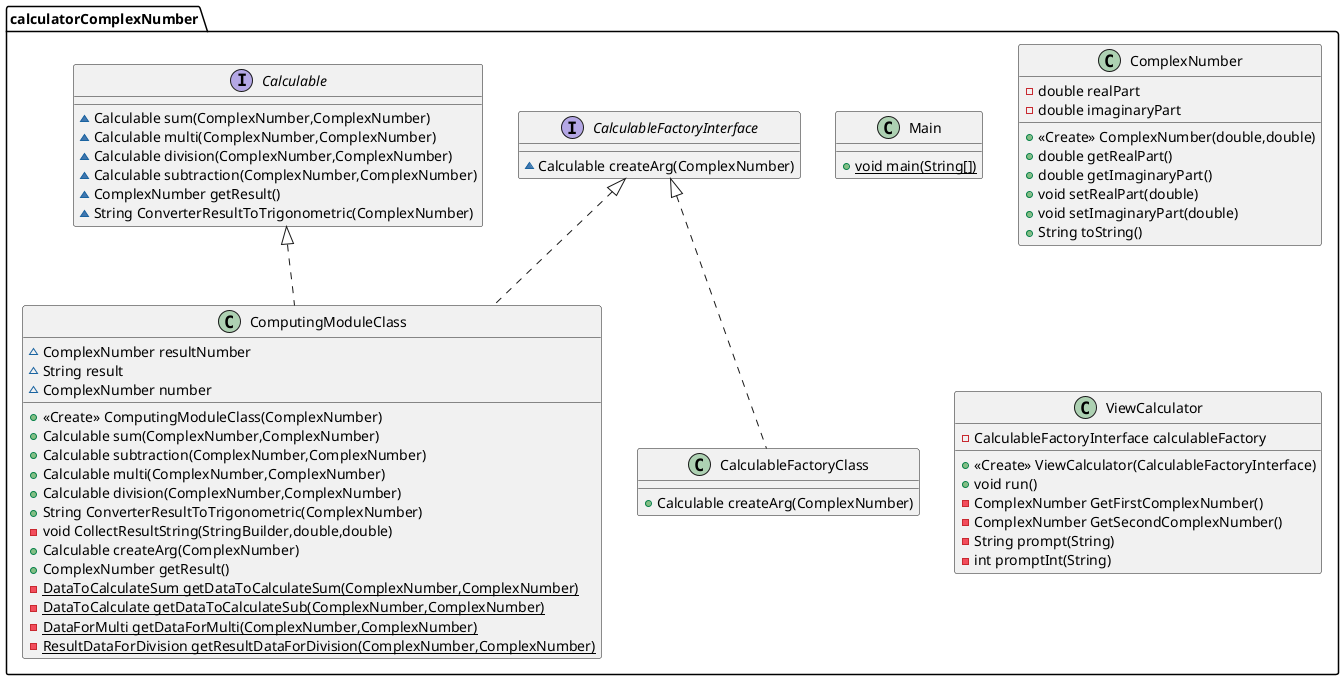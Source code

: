 @startuml
interface calculatorComplexNumber.CalculableFactoryInterface {
~ Calculable createArg(ComplexNumber)
}
class calculatorComplexNumber.ComputingModuleClass {
~ ComplexNumber resultNumber
~ String result
~ ComplexNumber number
+ <<Create>> ComputingModuleClass(ComplexNumber)
+ Calculable sum(ComplexNumber,ComplexNumber)
+ Calculable subtraction(ComplexNumber,ComplexNumber)
+ Calculable multi(ComplexNumber,ComplexNumber)
+ Calculable division(ComplexNumber,ComplexNumber)
+ String ConverterResultToTrigonometric(ComplexNumber)
- void СollectResultString(StringBuilder,double,double)
+ Calculable createArg(ComplexNumber)
+ ComplexNumber getResult()
- {static} DataToCalculateSum getDataToCalculateSum(ComplexNumber,ComplexNumber)
- {static} DataToCalculate getDataToCalculateSub(ComplexNumber,ComplexNumber)
- {static} DataForMulti getDataForMulti(ComplexNumber,ComplexNumber)
- {static} ResultDataForDivision getResultDataForDivision(ComplexNumber,ComplexNumber)
}
class calculatorComplexNumber.Main {
+ {static} void main(String[])
}
class calculatorComplexNumber.CalculableFactoryClass {
+ Calculable createArg(ComplexNumber)
}
class calculatorComplexNumber.ComplexNumber {
- double realPart
- double imaginaryPart
+ <<Create>> ComplexNumber(double,double)
+ double getRealPart()
+ double getImaginaryPart()
+ void setRealPart(double)
+ void setImaginaryPart(double)
+ String toString()
}
class calculatorComplexNumber.ViewCalculator {
- CalculableFactoryInterface calculableFactory
+ <<Create>> ViewCalculator(CalculableFactoryInterface)
+ void run()
- ComplexNumber GetFirstComplexNumber()
- ComplexNumber GetSecondComplexNumber()
- String prompt(String)
- int promptInt(String)
}
interface calculatorComplexNumber.Calculable {
~ Calculable sum(ComplexNumber,ComplexNumber)
~ Calculable multi(ComplexNumber,ComplexNumber)
~ Calculable division(ComplexNumber,ComplexNumber)
~ Calculable subtraction(ComplexNumber,ComplexNumber)
~ ComplexNumber getResult()
~ String ConverterResultToTrigonometric(ComplexNumber)
}


calculatorComplexNumber.CalculableFactoryInterface <|.. calculatorComplexNumber.ComputingModuleClass
calculatorComplexNumber.Calculable <|.. calculatorComplexNumber.ComputingModuleClass
calculatorComplexNumber.CalculableFactoryInterface <|.. calculatorComplexNumber.CalculableFactoryClass
@enduml